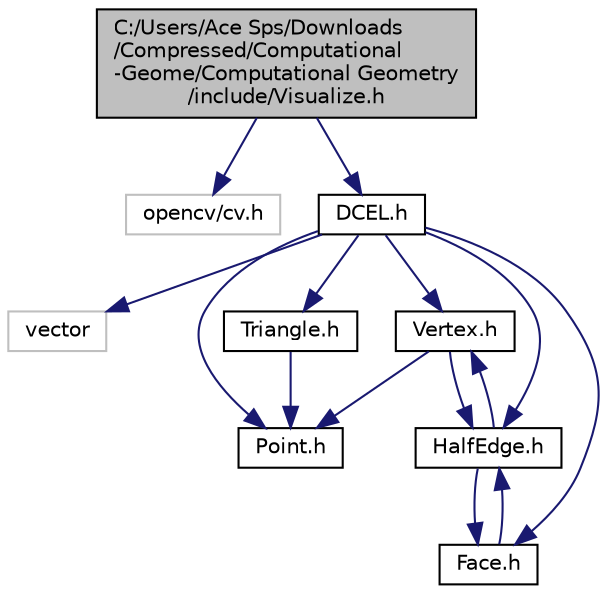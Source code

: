 digraph "C:/Users/Ace Sps/Downloads/Compressed/Computational-Geome/Computational Geometry/include/Visualize.h"
{
  edge [fontname="Helvetica",fontsize="10",labelfontname="Helvetica",labelfontsize="10"];
  node [fontname="Helvetica",fontsize="10",shape=record];
  Node0 [label="C:/Users/Ace Sps/Downloads\l/Compressed/Computational\l-Geome/Computational Geometry\l/include/Visualize.h",height=0.2,width=0.4,color="black", fillcolor="grey75", style="filled", fontcolor="black"];
  Node0 -> Node1 [color="midnightblue",fontsize="10",style="solid",fontname="Helvetica"];
  Node1 [label="opencv/cv.h",height=0.2,width=0.4,color="grey75", fillcolor="white", style="filled"];
  Node0 -> Node2 [color="midnightblue",fontsize="10",style="solid",fontname="Helvetica"];
  Node2 [label="DCEL.h",height=0.2,width=0.4,color="black", fillcolor="white", style="filled",URL="$d1/db5/_d_c_e_l_8h.html"];
  Node2 -> Node3 [color="midnightblue",fontsize="10",style="solid",fontname="Helvetica"];
  Node3 [label="vector",height=0.2,width=0.4,color="grey75", fillcolor="white", style="filled"];
  Node2 -> Node4 [color="midnightblue",fontsize="10",style="solid",fontname="Helvetica"];
  Node4 [label="Vertex.h",height=0.2,width=0.4,color="black", fillcolor="white", style="filled",URL="$d8/dcb/_vertex_8h.html"];
  Node4 -> Node5 [color="midnightblue",fontsize="10",style="solid",fontname="Helvetica"];
  Node5 [label="Point.h",height=0.2,width=0.4,color="black", fillcolor="white", style="filled",URL="$d1/d18/_point_8h.html"];
  Node4 -> Node6 [color="midnightblue",fontsize="10",style="solid",fontname="Helvetica"];
  Node6 [label="HalfEdge.h",height=0.2,width=0.4,color="black", fillcolor="white", style="filled",URL="$d9/dcc/_half_edge_8h.html"];
  Node6 -> Node4 [color="midnightblue",fontsize="10",style="solid",fontname="Helvetica"];
  Node6 -> Node7 [color="midnightblue",fontsize="10",style="solid",fontname="Helvetica"];
  Node7 [label="Face.h",height=0.2,width=0.4,color="black", fillcolor="white", style="filled",URL="$db/d71/_face_8h.html"];
  Node7 -> Node6 [color="midnightblue",fontsize="10",style="solid",fontname="Helvetica"];
  Node2 -> Node7 [color="midnightblue",fontsize="10",style="solid",fontname="Helvetica"];
  Node2 -> Node6 [color="midnightblue",fontsize="10",style="solid",fontname="Helvetica"];
  Node2 -> Node5 [color="midnightblue",fontsize="10",style="solid",fontname="Helvetica"];
  Node2 -> Node8 [color="midnightblue",fontsize="10",style="solid",fontname="Helvetica"];
  Node8 [label="Triangle.h",height=0.2,width=0.4,color="black", fillcolor="white", style="filled",URL="$db/de5/_triangle_8h.html"];
  Node8 -> Node5 [color="midnightblue",fontsize="10",style="solid",fontname="Helvetica"];
}
